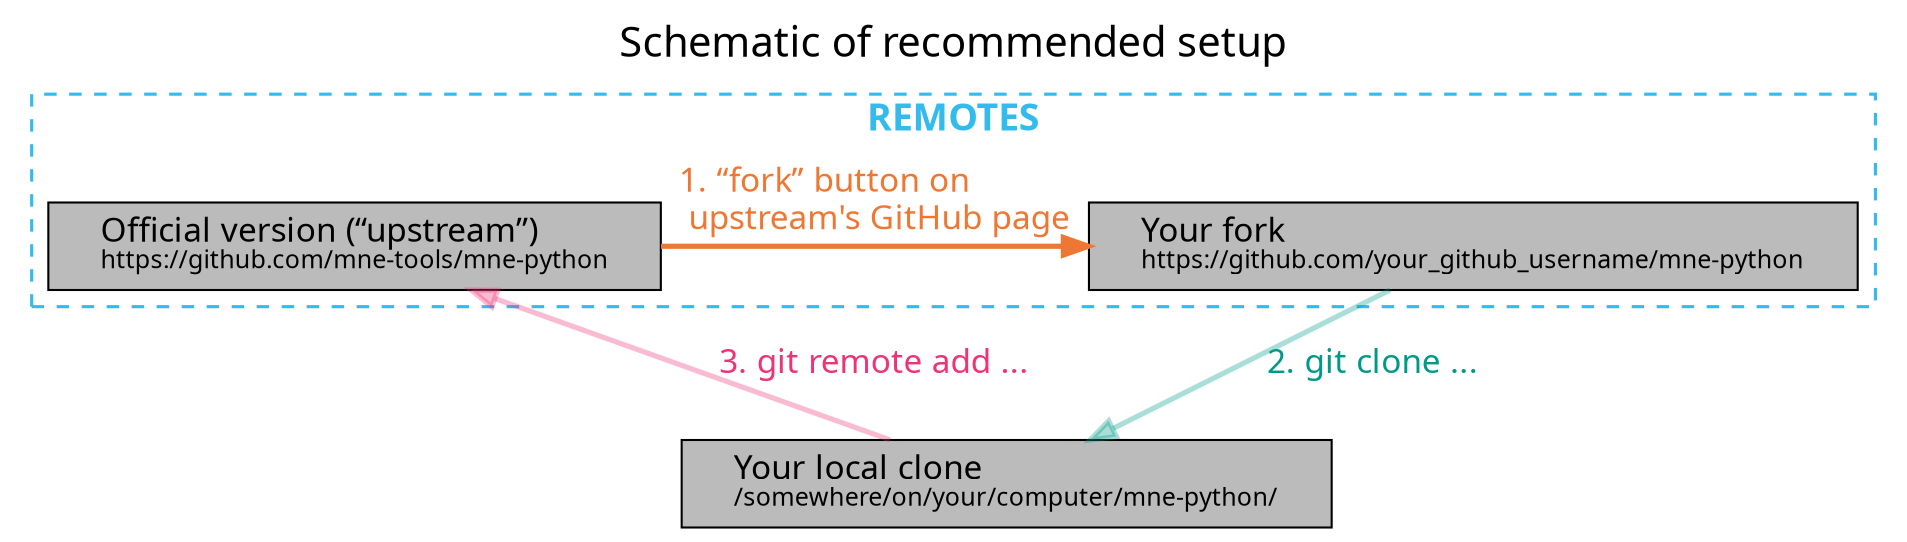 digraph gitstructure {
    /* LAYOUT CONTROL */
    rankdir=UD
    newrank=true
    ranksep=0.75
    clusterrank=local
    labelloc=t
    pad=0.1

    /* GLOBAL TITLE */
    label="Schematic of recommended setup"

    /* GLOBAL STYLES */
    splines=true
    fontsize=20
    fontname="Source Sans Pro"

    node [shape=box
          style=filled
          fontsize=12
          fontname="Source Sans Pro"
          fillcolor="#bbbbbb"
          margin="0.35,0.1"]

    edge [arrowsize=1.2
          penwidth=2.5
          fontsize=16
          fontname="Source Code Pro"]

    /* REMOTES */
    subgraph cluster_0 {
        label=<<B>REMOTES<BR/> </B>>
        color="#33bbee"
        fontcolor="#33bbee"
        fontsize=18
        style=dashed
        penwidth=1.5

        upstream [label=<<FONT POINT-SIZE="16">Official version (“upstream”)</FONT><BR ALIGN="LEFT"/>https://github.com/mne-tools/mne-python>]

        yourfork [label=<<FONT POINT-SIZE="16">Your fork</FONT><BR ALIGN="LEFT"/>https://github.com/your_github_username/mne-python>]

    }

    /* LOCAL */
    yourclone [label=<<FONT POINT-SIZE="16">Your local clone</FONT><BR ALIGN="LEFT"/>/somewhere/on/your/computer/mne-python/>]

    /* edges */
    upstream -> yourfork [label="1. “fork” button on \l upstream's GitHub page"
                          color="#ee7733"
                          fontcolor="#ee7733"
                          fontname="Source Sans Pro"]

    yourfork -> yourclone [label="2. git clone ... \l"
                           color="#00998855"
                           fontcolor="#009988"]

    yourclone -> upstream [label="3. git remote add ... \r"
                           color="#ee337755"
                           fontcolor="#ee3377"]

    /* align "remote" boxes */
    { rank="same" upstream yourfork }
}
